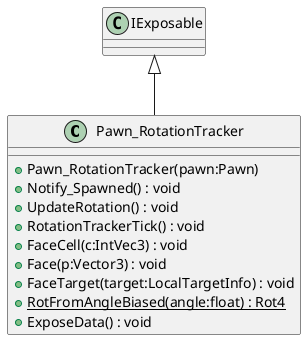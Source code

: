 @startuml
class Pawn_RotationTracker {
    + Pawn_RotationTracker(pawn:Pawn)
    + Notify_Spawned() : void
    + UpdateRotation() : void
    + RotationTrackerTick() : void
    + FaceCell(c:IntVec3) : void
    + Face(p:Vector3) : void
    + FaceTarget(target:LocalTargetInfo) : void
    + {static} RotFromAngleBiased(angle:float) : Rot4
    + ExposeData() : void
}
IExposable <|-- Pawn_RotationTracker
@enduml
